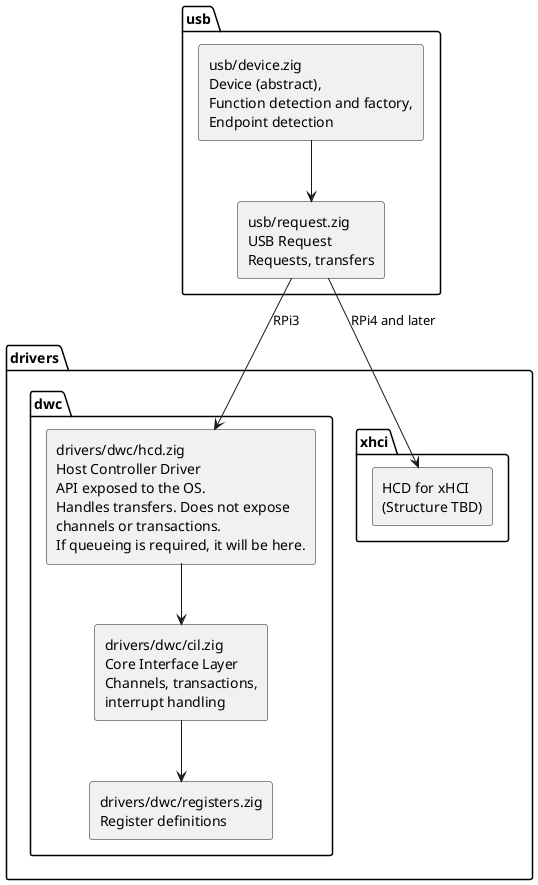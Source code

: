 @startuml
skinparam componentStyle rectangle

package usb {
        component usb_device [
        usb/device.zig
        Device (abstract),
        Function detection and factory,
        Endpoint detection
        ]


        component usb_request [
        usb/request.zig
        USB Request
        Requests, transfers
        ]
}

package drivers {
        package dwc {
                component dwc_hcd [
                drivers/dwc/hcd.zig
                Host Controller Driver
                API exposed to the OS.
                Handles transfers. Does not expose
                channels or transactions.
                If queueing is required, it will be here.
                ]

                component dwc_cil [
                drivers/dwc/cil.zig
                Core Interface Layer
                Channels, transactions,
                interrupt handling
                ]

                component dwc_reg [
                drivers/dwc/registers.zig
                Register definitions
                ]
        }
        package xhci {
                component xhci_hcd [
                HCD for xHCI
                (Structure TBD)
                ]
        }
}

usb_device -d-> usb_request
usb_request -d-> dwc_hcd : RPi3
usb_request -d-> xhci_hcd : RPi4 and later
dwc_hcd -d-> dwc_cil
dwc_cil -d-> dwc_reg

@enduml
